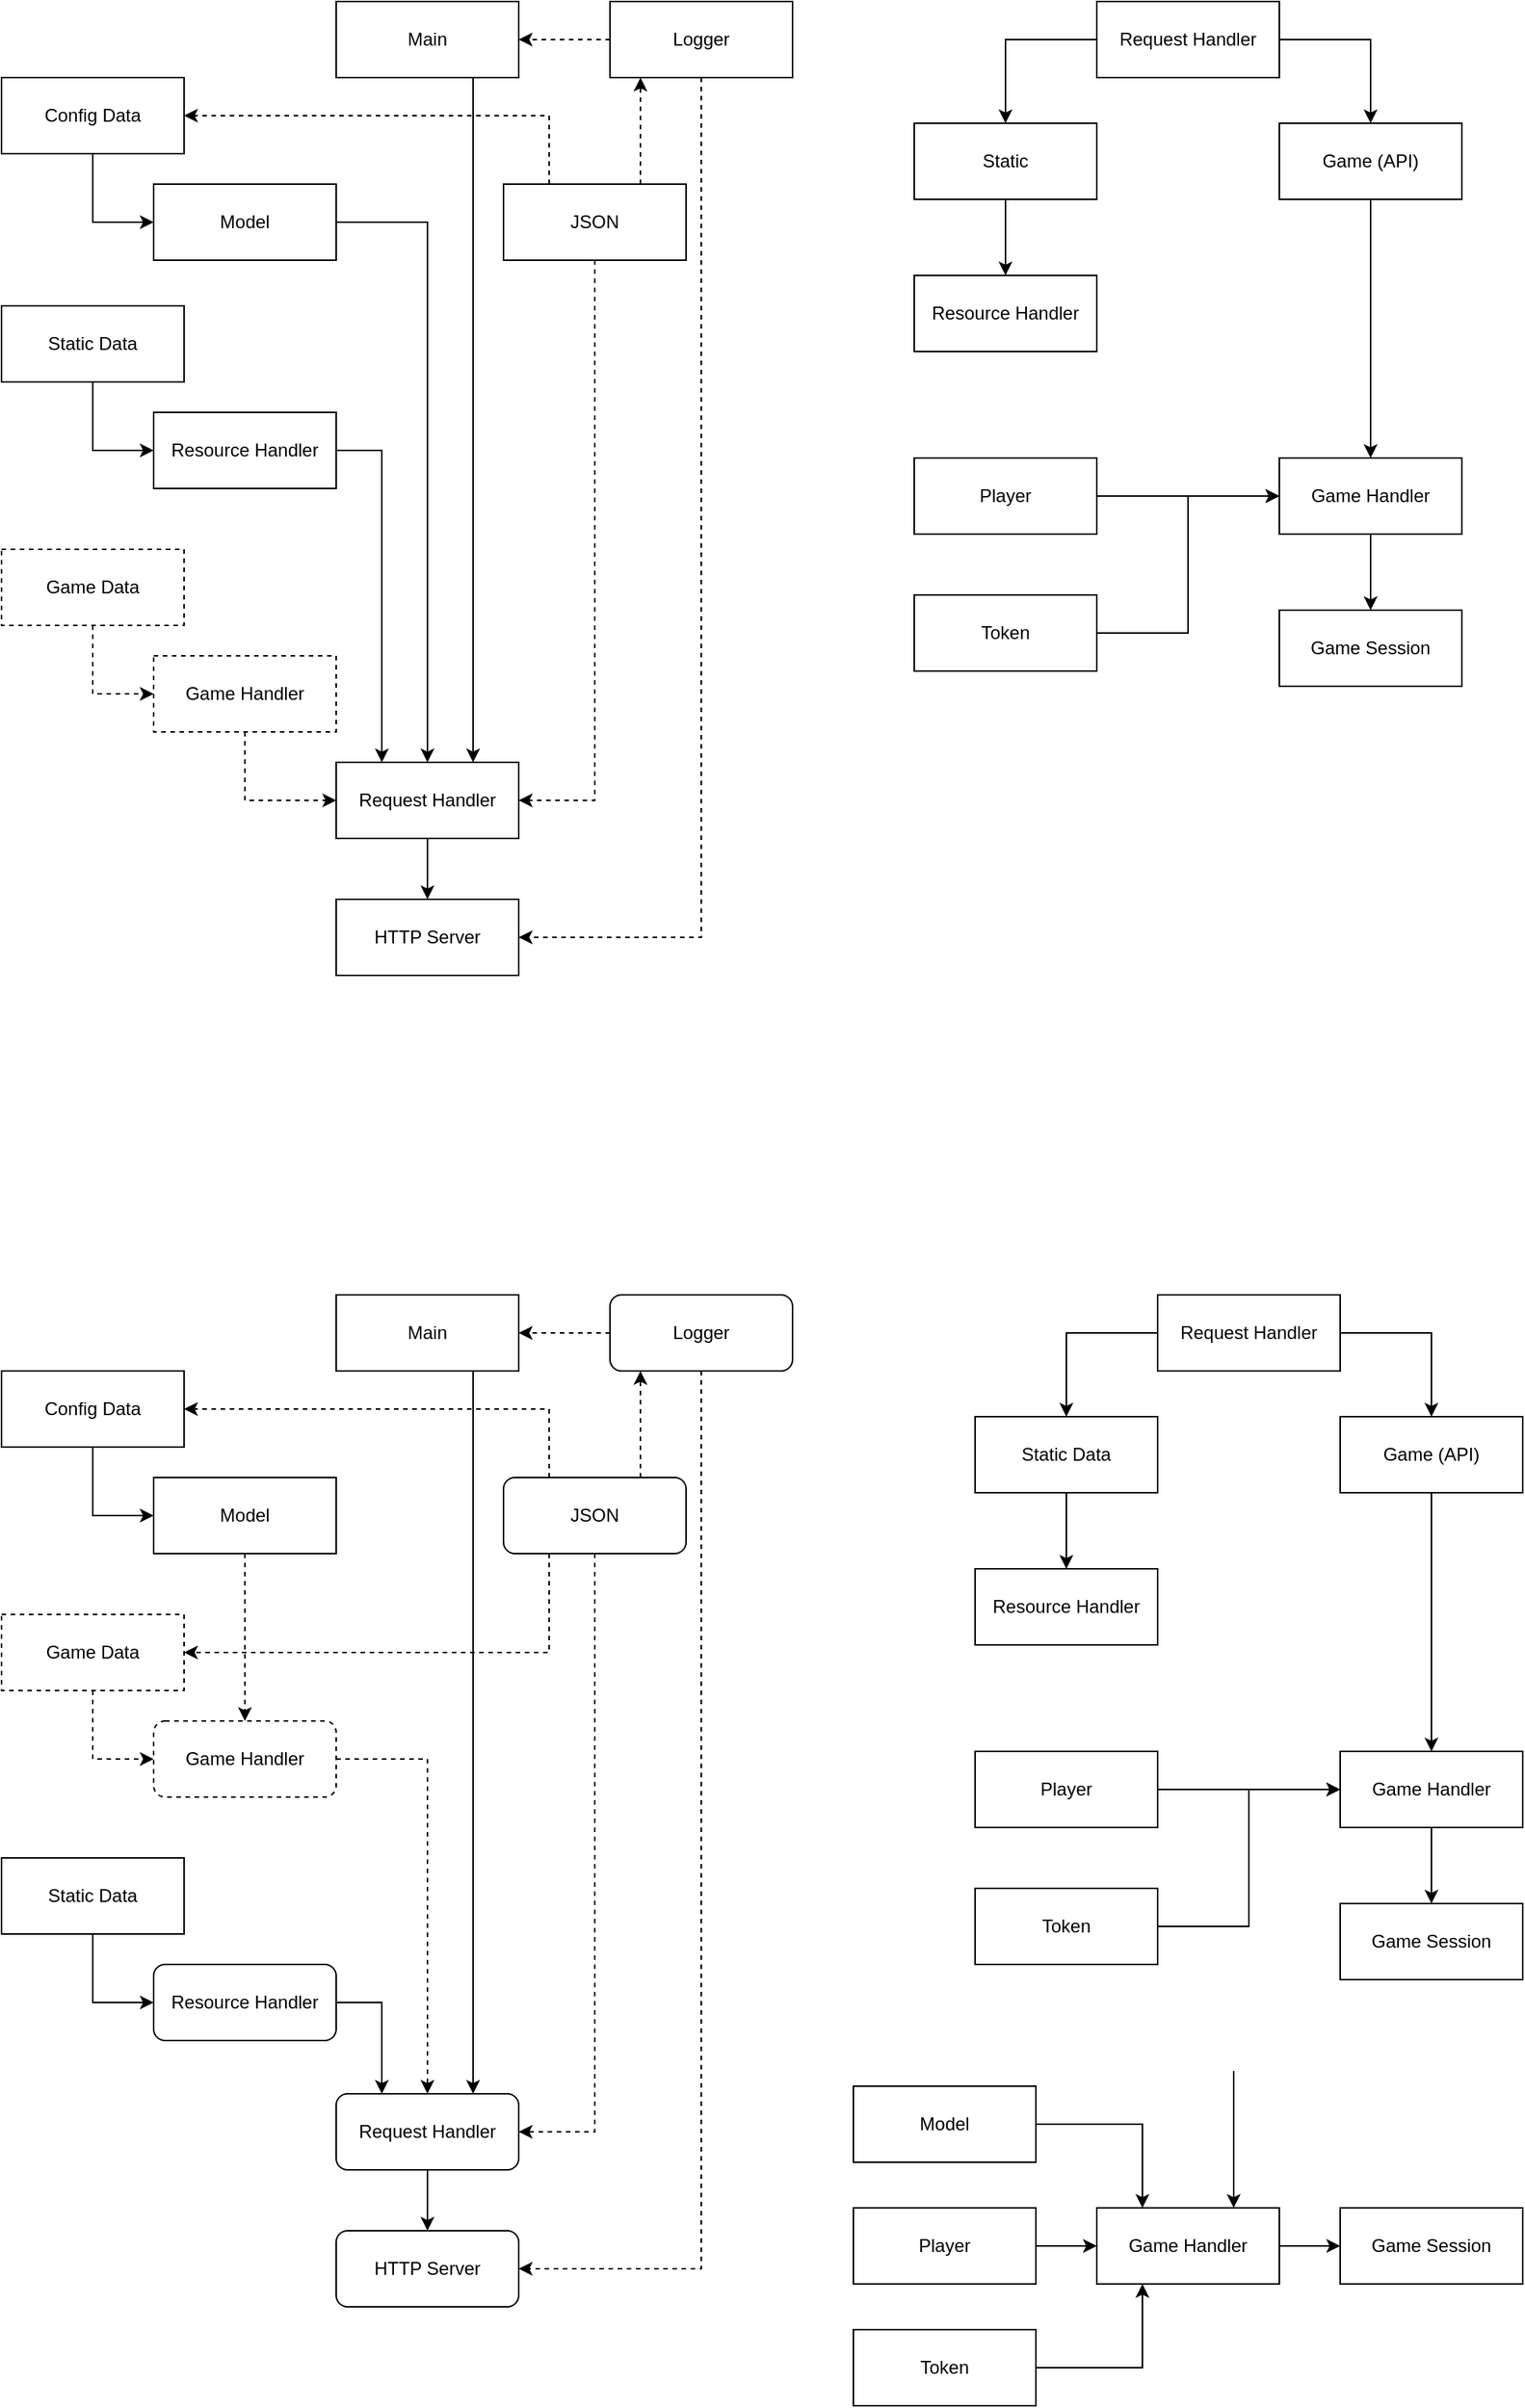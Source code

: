 <mxfile version="21.1.2" type="device">
  <diagram name="Page-1" id="9f46799a-70d6-7492-0946-bef42562c5a5">
    <mxGraphModel dx="1418" dy="838" grid="1" gridSize="10" guides="1" tooltips="1" connect="1" arrows="1" fold="1" page="1" pageScale="1" pageWidth="1100" pageHeight="850" background="none" math="0" shadow="0">
      <root>
        <mxCell id="0" />
        <mxCell id="1" parent="0" />
        <mxCell id="lVNCRaxVY9lHelSRkmK4-3" value="HTTP Server" style="html=1;whiteSpace=wrap;" parent="1" vertex="1">
          <mxGeometry x="260" y="620" width="120" height="50" as="geometry" />
        </mxCell>
        <mxCell id="rbq80GBXNx6Y2CslhjyW-15" style="edgeStyle=orthogonalEdgeStyle;rounded=0;orthogonalLoop=1;jettySize=auto;html=1;exitX=0.5;exitY=1;exitDx=0;exitDy=0;entryX=0;entryY=0.5;entryDx=0;entryDy=0;dashed=1;" edge="1" parent="1" source="lVNCRaxVY9lHelSRkmK4-5" target="rbq80GBXNx6Y2CslhjyW-14">
          <mxGeometry relative="1" as="geometry" />
        </mxCell>
        <mxCell id="lVNCRaxVY9lHelSRkmK4-5" value="Game Data" style="html=1;whiteSpace=wrap;dashed=1;" parent="1" vertex="1">
          <mxGeometry x="40" y="390" width="120" height="50" as="geometry" />
        </mxCell>
        <mxCell id="lVNCRaxVY9lHelSRkmK4-21" style="edgeStyle=orthogonalEdgeStyle;rounded=0;orthogonalLoop=1;jettySize=auto;html=1;exitX=1;exitY=0.5;exitDx=0;exitDy=0;entryX=0.25;entryY=0;entryDx=0;entryDy=0;" parent="1" source="lVNCRaxVY9lHelSRkmK4-6" target="lVNCRaxVY9lHelSRkmK4-7" edge="1">
          <mxGeometry relative="1" as="geometry" />
        </mxCell>
        <mxCell id="lVNCRaxVY9lHelSRkmK4-6" value="Resource Handler" style="html=1;whiteSpace=wrap;" parent="1" vertex="1">
          <mxGeometry x="140" y="300" width="120" height="50" as="geometry" />
        </mxCell>
        <mxCell id="lVNCRaxVY9lHelSRkmK4-25" style="edgeStyle=orthogonalEdgeStyle;rounded=0;orthogonalLoop=1;jettySize=auto;html=1;exitX=0.5;exitY=1;exitDx=0;exitDy=0;entryX=0.5;entryY=0;entryDx=0;entryDy=0;" parent="1" source="lVNCRaxVY9lHelSRkmK4-7" target="lVNCRaxVY9lHelSRkmK4-3" edge="1">
          <mxGeometry relative="1" as="geometry" />
        </mxCell>
        <mxCell id="lVNCRaxVY9lHelSRkmK4-7" value="Request Handler" style="html=1;whiteSpace=wrap;" parent="1" vertex="1">
          <mxGeometry x="260" y="530" width="120" height="50" as="geometry" />
        </mxCell>
        <mxCell id="lVNCRaxVY9lHelSRkmK4-20" style="edgeStyle=orthogonalEdgeStyle;rounded=0;orthogonalLoop=1;jettySize=auto;html=1;exitX=1;exitY=0.5;exitDx=0;exitDy=0;entryX=0.5;entryY=0;entryDx=0;entryDy=0;" parent="1" source="lVNCRaxVY9lHelSRkmK4-8" target="lVNCRaxVY9lHelSRkmK4-7" edge="1">
          <mxGeometry relative="1" as="geometry" />
        </mxCell>
        <mxCell id="lVNCRaxVY9lHelSRkmK4-8" value="Model" style="html=1;whiteSpace=wrap;" parent="1" vertex="1">
          <mxGeometry x="140" y="150" width="120" height="50" as="geometry" />
        </mxCell>
        <mxCell id="lVNCRaxVY9lHelSRkmK4-26" style="edgeStyle=orthogonalEdgeStyle;rounded=0;orthogonalLoop=1;jettySize=auto;html=1;exitX=0.75;exitY=1;exitDx=0;exitDy=0;entryX=0.75;entryY=0;entryDx=0;entryDy=0;" parent="1" source="lVNCRaxVY9lHelSRkmK4-9" target="lVNCRaxVY9lHelSRkmK4-7" edge="1">
          <mxGeometry relative="1" as="geometry" />
        </mxCell>
        <mxCell id="lVNCRaxVY9lHelSRkmK4-9" value="Main" style="html=1;whiteSpace=wrap;" parent="1" vertex="1">
          <mxGeometry x="260" y="30" width="120" height="50" as="geometry" />
        </mxCell>
        <mxCell id="lVNCRaxVY9lHelSRkmK4-17" style="edgeStyle=orthogonalEdgeStyle;rounded=0;orthogonalLoop=1;jettySize=auto;html=1;exitX=0.5;exitY=1;exitDx=0;exitDy=0;entryX=0;entryY=0.5;entryDx=0;entryDy=0;" parent="1" source="lVNCRaxVY9lHelSRkmK4-10" target="lVNCRaxVY9lHelSRkmK4-6" edge="1">
          <mxGeometry relative="1" as="geometry" />
        </mxCell>
        <mxCell id="lVNCRaxVY9lHelSRkmK4-10" value="Static Data" style="html=1;whiteSpace=wrap;" parent="1" vertex="1">
          <mxGeometry x="40" y="230" width="120" height="50" as="geometry" />
        </mxCell>
        <mxCell id="lVNCRaxVY9lHelSRkmK4-18" style="edgeStyle=orthogonalEdgeStyle;rounded=0;orthogonalLoop=1;jettySize=auto;html=1;exitX=0.5;exitY=1;exitDx=0;exitDy=0;entryX=0;entryY=0.5;entryDx=0;entryDy=0;" parent="1" source="lVNCRaxVY9lHelSRkmK4-13" target="lVNCRaxVY9lHelSRkmK4-8" edge="1">
          <mxGeometry relative="1" as="geometry" />
        </mxCell>
        <mxCell id="lVNCRaxVY9lHelSRkmK4-13" value="Config Data" style="html=1;whiteSpace=wrap;" parent="1" vertex="1">
          <mxGeometry x="40" y="80" width="120" height="50" as="geometry" />
        </mxCell>
        <mxCell id="lVNCRaxVY9lHelSRkmK4-32" style="edgeStyle=orthogonalEdgeStyle;rounded=0;orthogonalLoop=1;jettySize=auto;html=1;exitX=0;exitY=0.5;exitDx=0;exitDy=0;entryX=1;entryY=0.5;entryDx=0;entryDy=0;dashed=1;" parent="1" source="lVNCRaxVY9lHelSRkmK4-27" target="lVNCRaxVY9lHelSRkmK4-9" edge="1">
          <mxGeometry relative="1" as="geometry" />
        </mxCell>
        <mxCell id="lVNCRaxVY9lHelSRkmK4-33" style="edgeStyle=orthogonalEdgeStyle;rounded=0;orthogonalLoop=1;jettySize=auto;html=1;exitX=0.5;exitY=1;exitDx=0;exitDy=0;entryX=1;entryY=0.5;entryDx=0;entryDy=0;dashed=1;" parent="1" source="lVNCRaxVY9lHelSRkmK4-27" target="lVNCRaxVY9lHelSRkmK4-3" edge="1">
          <mxGeometry relative="1" as="geometry" />
        </mxCell>
        <mxCell id="lVNCRaxVY9lHelSRkmK4-27" value="Logger" style="html=1;whiteSpace=wrap;" parent="1" vertex="1">
          <mxGeometry x="440" y="30" width="120" height="50" as="geometry" />
        </mxCell>
        <mxCell id="lVNCRaxVY9lHelSRkmK4-34" style="edgeStyle=orthogonalEdgeStyle;rounded=0;orthogonalLoop=1;jettySize=auto;html=1;exitX=0.75;exitY=0;exitDx=0;exitDy=0;entryX=0.167;entryY=1;entryDx=0;entryDy=0;entryPerimeter=0;dashed=1;" parent="1" source="lVNCRaxVY9lHelSRkmK4-31" target="lVNCRaxVY9lHelSRkmK4-27" edge="1">
          <mxGeometry relative="1" as="geometry" />
        </mxCell>
        <mxCell id="lVNCRaxVY9lHelSRkmK4-35" style="edgeStyle=orthogonalEdgeStyle;rounded=0;orthogonalLoop=1;jettySize=auto;html=1;exitX=0.25;exitY=0;exitDx=0;exitDy=0;entryX=1;entryY=0.5;entryDx=0;entryDy=0;dashed=1;" parent="1" source="lVNCRaxVY9lHelSRkmK4-31" target="lVNCRaxVY9lHelSRkmK4-13" edge="1">
          <mxGeometry relative="1" as="geometry" />
        </mxCell>
        <mxCell id="lVNCRaxVY9lHelSRkmK4-36" style="edgeStyle=orthogonalEdgeStyle;rounded=0;orthogonalLoop=1;jettySize=auto;html=1;exitX=0.5;exitY=1;exitDx=0;exitDy=0;entryX=1;entryY=0.5;entryDx=0;entryDy=0;dashed=1;" parent="1" source="lVNCRaxVY9lHelSRkmK4-31" target="lVNCRaxVY9lHelSRkmK4-7" edge="1">
          <mxGeometry relative="1" as="geometry" />
        </mxCell>
        <mxCell id="lVNCRaxVY9lHelSRkmK4-31" value="JSON" style="html=1;whiteSpace=wrap;" parent="1" vertex="1">
          <mxGeometry x="370" y="150" width="120" height="50" as="geometry" />
        </mxCell>
        <mxCell id="lVNCRaxVY9lHelSRkmK4-40" style="edgeStyle=orthogonalEdgeStyle;rounded=0;orthogonalLoop=1;jettySize=auto;html=1;exitX=0;exitY=0.5;exitDx=0;exitDy=0;entryX=0.5;entryY=0;entryDx=0;entryDy=0;" parent="1" source="lVNCRaxVY9lHelSRkmK4-37" target="lVNCRaxVY9lHelSRkmK4-39" edge="1">
          <mxGeometry relative="1" as="geometry" />
        </mxCell>
        <mxCell id="lVNCRaxVY9lHelSRkmK4-41" style="edgeStyle=orthogonalEdgeStyle;rounded=0;orthogonalLoop=1;jettySize=auto;html=1;exitX=1;exitY=0.5;exitDx=0;exitDy=0;entryX=0.5;entryY=0;entryDx=0;entryDy=0;" parent="1" source="lVNCRaxVY9lHelSRkmK4-37" target="lVNCRaxVY9lHelSRkmK4-38" edge="1">
          <mxGeometry relative="1" as="geometry" />
        </mxCell>
        <mxCell id="lVNCRaxVY9lHelSRkmK4-37" value="Request Handler" style="html=1;whiteSpace=wrap;" parent="1" vertex="1">
          <mxGeometry x="760" y="30" width="120" height="50" as="geometry" />
        </mxCell>
        <mxCell id="rbq80GBXNx6Y2CslhjyW-10" style="edgeStyle=orthogonalEdgeStyle;rounded=0;orthogonalLoop=1;jettySize=auto;html=1;exitX=0.5;exitY=1;exitDx=0;exitDy=0;entryX=0.5;entryY=0;entryDx=0;entryDy=0;" edge="1" parent="1" source="lVNCRaxVY9lHelSRkmK4-38" target="rbq80GBXNx6Y2CslhjyW-2">
          <mxGeometry relative="1" as="geometry" />
        </mxCell>
        <mxCell id="lVNCRaxVY9lHelSRkmK4-38" value="Game (API)" style="html=1;whiteSpace=wrap;" parent="1" vertex="1">
          <mxGeometry x="880" y="110" width="120" height="50" as="geometry" />
        </mxCell>
        <mxCell id="rbq80GBXNx6Y2CslhjyW-13" style="edgeStyle=orthogonalEdgeStyle;rounded=0;orthogonalLoop=1;jettySize=auto;html=1;exitX=0.5;exitY=1;exitDx=0;exitDy=0;entryX=0.5;entryY=0;entryDx=0;entryDy=0;" edge="1" parent="1" source="lVNCRaxVY9lHelSRkmK4-39" target="rbq80GBXNx6Y2CslhjyW-12">
          <mxGeometry relative="1" as="geometry" />
        </mxCell>
        <mxCell id="lVNCRaxVY9lHelSRkmK4-39" value="Static" style="html=1;whiteSpace=wrap;" parent="1" vertex="1">
          <mxGeometry x="640" y="110" width="120" height="50" as="geometry" />
        </mxCell>
        <mxCell id="rbq80GBXNx6Y2CslhjyW-1" value="Game Session" style="html=1;whiteSpace=wrap;" vertex="1" parent="1">
          <mxGeometry x="880" y="430" width="120" height="50" as="geometry" />
        </mxCell>
        <mxCell id="rbq80GBXNx6Y2CslhjyW-11" style="edgeStyle=orthogonalEdgeStyle;rounded=0;orthogonalLoop=1;jettySize=auto;html=1;exitX=0.5;exitY=1;exitDx=0;exitDy=0;entryX=0.5;entryY=0;entryDx=0;entryDy=0;" edge="1" parent="1" source="rbq80GBXNx6Y2CslhjyW-2" target="rbq80GBXNx6Y2CslhjyW-1">
          <mxGeometry relative="1" as="geometry" />
        </mxCell>
        <mxCell id="rbq80GBXNx6Y2CslhjyW-2" value="Game Handler" style="html=1;whiteSpace=wrap;" vertex="1" parent="1">
          <mxGeometry x="880" y="330" width="120" height="50" as="geometry" />
        </mxCell>
        <mxCell id="rbq80GBXNx6Y2CslhjyW-7" style="edgeStyle=orthogonalEdgeStyle;rounded=0;orthogonalLoop=1;jettySize=auto;html=1;exitX=1;exitY=0.5;exitDx=0;exitDy=0;entryX=0;entryY=0.5;entryDx=0;entryDy=0;" edge="1" parent="1" source="rbq80GBXNx6Y2CslhjyW-3" target="rbq80GBXNx6Y2CslhjyW-2">
          <mxGeometry relative="1" as="geometry" />
        </mxCell>
        <mxCell id="rbq80GBXNx6Y2CslhjyW-3" value="Player" style="html=1;whiteSpace=wrap;" vertex="1" parent="1">
          <mxGeometry x="640" y="330" width="120" height="50" as="geometry" />
        </mxCell>
        <mxCell id="rbq80GBXNx6Y2CslhjyW-9" style="edgeStyle=orthogonalEdgeStyle;rounded=0;orthogonalLoop=1;jettySize=auto;html=1;exitX=1;exitY=0.5;exitDx=0;exitDy=0;entryX=0;entryY=0.5;entryDx=0;entryDy=0;" edge="1" parent="1" source="rbq80GBXNx6Y2CslhjyW-4" target="rbq80GBXNx6Y2CslhjyW-2">
          <mxGeometry relative="1" as="geometry" />
        </mxCell>
        <mxCell id="rbq80GBXNx6Y2CslhjyW-4" value="Token" style="html=1;whiteSpace=wrap;" vertex="1" parent="1">
          <mxGeometry x="640" y="420" width="120" height="50" as="geometry" />
        </mxCell>
        <mxCell id="rbq80GBXNx6Y2CslhjyW-12" value="Resource Handler" style="html=1;whiteSpace=wrap;" vertex="1" parent="1">
          <mxGeometry x="640" y="210" width="120" height="50" as="geometry" />
        </mxCell>
        <mxCell id="rbq80GBXNx6Y2CslhjyW-16" style="edgeStyle=orthogonalEdgeStyle;rounded=0;orthogonalLoop=1;jettySize=auto;html=1;exitX=0.5;exitY=1;exitDx=0;exitDy=0;entryX=0;entryY=0.5;entryDx=0;entryDy=0;dashed=1;" edge="1" parent="1" source="rbq80GBXNx6Y2CslhjyW-14" target="lVNCRaxVY9lHelSRkmK4-7">
          <mxGeometry relative="1" as="geometry" />
        </mxCell>
        <mxCell id="rbq80GBXNx6Y2CslhjyW-14" value="Game Handler" style="html=1;whiteSpace=wrap;dashed=1;" vertex="1" parent="1">
          <mxGeometry x="140" y="460" width="120" height="50" as="geometry" />
        </mxCell>
        <mxCell id="rbq80GBXNx6Y2CslhjyW-17" value="HTTP Server" style="html=1;whiteSpace=wrap;rounded=1;" vertex="1" parent="1">
          <mxGeometry x="260" y="1495" width="120" height="50" as="geometry" />
        </mxCell>
        <mxCell id="rbq80GBXNx6Y2CslhjyW-41" style="edgeStyle=orthogonalEdgeStyle;rounded=0;orthogonalLoop=1;jettySize=auto;html=1;exitX=0.5;exitY=1;exitDx=0;exitDy=0;entryX=0;entryY=0.5;entryDx=0;entryDy=0;dashed=1;" edge="1" parent="1" source="rbq80GBXNx6Y2CslhjyW-19" target="rbq80GBXNx6Y2CslhjyW-40">
          <mxGeometry relative="1" as="geometry" />
        </mxCell>
        <mxCell id="rbq80GBXNx6Y2CslhjyW-19" value="Game Data" style="html=1;whiteSpace=wrap;dashed=1;" vertex="1" parent="1">
          <mxGeometry x="40" y="1090" width="120" height="50" as="geometry" />
        </mxCell>
        <mxCell id="rbq80GBXNx6Y2CslhjyW-20" style="edgeStyle=orthogonalEdgeStyle;rounded=0;orthogonalLoop=1;jettySize=auto;html=1;exitX=1;exitY=0.5;exitDx=0;exitDy=0;entryX=0.25;entryY=0;entryDx=0;entryDy=0;" edge="1" parent="1" source="rbq80GBXNx6Y2CslhjyW-21" target="rbq80GBXNx6Y2CslhjyW-23">
          <mxGeometry relative="1" as="geometry" />
        </mxCell>
        <mxCell id="rbq80GBXNx6Y2CslhjyW-21" value="Resource Handler" style="html=1;whiteSpace=wrap;rounded=1;" vertex="1" parent="1">
          <mxGeometry x="140" y="1320" width="120" height="50" as="geometry" />
        </mxCell>
        <mxCell id="rbq80GBXNx6Y2CslhjyW-22" style="edgeStyle=orthogonalEdgeStyle;rounded=0;orthogonalLoop=1;jettySize=auto;html=1;exitX=0.5;exitY=1;exitDx=0;exitDy=0;entryX=0.5;entryY=0;entryDx=0;entryDy=0;" edge="1" parent="1" source="rbq80GBXNx6Y2CslhjyW-23" target="rbq80GBXNx6Y2CslhjyW-17">
          <mxGeometry relative="1" as="geometry" />
        </mxCell>
        <mxCell id="rbq80GBXNx6Y2CslhjyW-23" value="Request Handler" style="html=1;whiteSpace=wrap;rounded=1;" vertex="1" parent="1">
          <mxGeometry x="260" y="1405" width="120" height="50" as="geometry" />
        </mxCell>
        <mxCell id="rbq80GBXNx6Y2CslhjyW-42" style="edgeStyle=orthogonalEdgeStyle;rounded=0;orthogonalLoop=1;jettySize=auto;html=1;exitX=0.5;exitY=1;exitDx=0;exitDy=0;entryX=0.5;entryY=0;entryDx=0;entryDy=0;dashed=1;" edge="1" parent="1" source="rbq80GBXNx6Y2CslhjyW-25" target="rbq80GBXNx6Y2CslhjyW-40">
          <mxGeometry relative="1" as="geometry" />
        </mxCell>
        <mxCell id="rbq80GBXNx6Y2CslhjyW-25" value="Model" style="html=1;whiteSpace=wrap;" vertex="1" parent="1">
          <mxGeometry x="140" y="1000" width="120" height="50" as="geometry" />
        </mxCell>
        <mxCell id="rbq80GBXNx6Y2CslhjyW-26" style="edgeStyle=orthogonalEdgeStyle;rounded=0;orthogonalLoop=1;jettySize=auto;html=1;exitX=0.75;exitY=1;exitDx=0;exitDy=0;entryX=0.75;entryY=0;entryDx=0;entryDy=0;" edge="1" parent="1" source="rbq80GBXNx6Y2CslhjyW-27" target="rbq80GBXNx6Y2CslhjyW-23">
          <mxGeometry relative="1" as="geometry" />
        </mxCell>
        <mxCell id="rbq80GBXNx6Y2CslhjyW-27" value="Main" style="html=1;whiteSpace=wrap;" vertex="1" parent="1">
          <mxGeometry x="260" y="880" width="120" height="50" as="geometry" />
        </mxCell>
        <mxCell id="rbq80GBXNx6Y2CslhjyW-28" style="edgeStyle=orthogonalEdgeStyle;rounded=0;orthogonalLoop=1;jettySize=auto;html=1;exitX=0.5;exitY=1;exitDx=0;exitDy=0;entryX=0;entryY=0.5;entryDx=0;entryDy=0;" edge="1" parent="1" source="rbq80GBXNx6Y2CslhjyW-29" target="rbq80GBXNx6Y2CslhjyW-21">
          <mxGeometry relative="1" as="geometry" />
        </mxCell>
        <mxCell id="rbq80GBXNx6Y2CslhjyW-29" value="Static Data" style="html=1;whiteSpace=wrap;" vertex="1" parent="1">
          <mxGeometry x="40" y="1250" width="120" height="50" as="geometry" />
        </mxCell>
        <mxCell id="rbq80GBXNx6Y2CslhjyW-30" style="edgeStyle=orthogonalEdgeStyle;rounded=0;orthogonalLoop=1;jettySize=auto;html=1;exitX=0.5;exitY=1;exitDx=0;exitDy=0;entryX=0;entryY=0.5;entryDx=0;entryDy=0;" edge="1" parent="1" source="rbq80GBXNx6Y2CslhjyW-31" target="rbq80GBXNx6Y2CslhjyW-25">
          <mxGeometry relative="1" as="geometry" />
        </mxCell>
        <mxCell id="rbq80GBXNx6Y2CslhjyW-31" value="Config Data" style="html=1;whiteSpace=wrap;" vertex="1" parent="1">
          <mxGeometry x="40" y="930" width="120" height="50" as="geometry" />
        </mxCell>
        <mxCell id="rbq80GBXNx6Y2CslhjyW-32" style="edgeStyle=orthogonalEdgeStyle;rounded=0;orthogonalLoop=1;jettySize=auto;html=1;exitX=0;exitY=0.5;exitDx=0;exitDy=0;entryX=1;entryY=0.5;entryDx=0;entryDy=0;dashed=1;" edge="1" parent="1" source="rbq80GBXNx6Y2CslhjyW-34" target="rbq80GBXNx6Y2CslhjyW-27">
          <mxGeometry relative="1" as="geometry" />
        </mxCell>
        <mxCell id="rbq80GBXNx6Y2CslhjyW-33" style="edgeStyle=orthogonalEdgeStyle;rounded=0;orthogonalLoop=1;jettySize=auto;html=1;exitX=0.5;exitY=1;exitDx=0;exitDy=0;entryX=1;entryY=0.5;entryDx=0;entryDy=0;dashed=1;" edge="1" parent="1" source="rbq80GBXNx6Y2CslhjyW-34" target="rbq80GBXNx6Y2CslhjyW-17">
          <mxGeometry relative="1" as="geometry" />
        </mxCell>
        <mxCell id="rbq80GBXNx6Y2CslhjyW-34" value="Logger" style="html=1;whiteSpace=wrap;rounded=1;shadow=0;" vertex="1" parent="1">
          <mxGeometry x="440" y="880" width="120" height="50" as="geometry" />
        </mxCell>
        <mxCell id="rbq80GBXNx6Y2CslhjyW-35" style="edgeStyle=orthogonalEdgeStyle;rounded=0;orthogonalLoop=1;jettySize=auto;html=1;exitX=0.75;exitY=0;exitDx=0;exitDy=0;entryX=0.167;entryY=1;entryDx=0;entryDy=0;entryPerimeter=0;dashed=1;" edge="1" parent="1" source="rbq80GBXNx6Y2CslhjyW-38" target="rbq80GBXNx6Y2CslhjyW-34">
          <mxGeometry relative="1" as="geometry" />
        </mxCell>
        <mxCell id="rbq80GBXNx6Y2CslhjyW-36" style="edgeStyle=orthogonalEdgeStyle;rounded=0;orthogonalLoop=1;jettySize=auto;html=1;exitX=0.25;exitY=0;exitDx=0;exitDy=0;entryX=1;entryY=0.5;entryDx=0;entryDy=0;dashed=1;" edge="1" parent="1" source="rbq80GBXNx6Y2CslhjyW-38" target="rbq80GBXNx6Y2CslhjyW-31">
          <mxGeometry relative="1" as="geometry" />
        </mxCell>
        <mxCell id="rbq80GBXNx6Y2CslhjyW-37" style="edgeStyle=orthogonalEdgeStyle;rounded=0;orthogonalLoop=1;jettySize=auto;html=1;exitX=0.5;exitY=1;exitDx=0;exitDy=0;entryX=1;entryY=0.5;entryDx=0;entryDy=0;dashed=1;" edge="1" parent="1" source="rbq80GBXNx6Y2CslhjyW-38" target="rbq80GBXNx6Y2CslhjyW-23">
          <mxGeometry relative="1" as="geometry" />
        </mxCell>
        <mxCell id="rbq80GBXNx6Y2CslhjyW-44" style="edgeStyle=orthogonalEdgeStyle;rounded=0;orthogonalLoop=1;jettySize=auto;html=1;exitX=0.25;exitY=1;exitDx=0;exitDy=0;entryX=1;entryY=0.5;entryDx=0;entryDy=0;dashed=1;" edge="1" parent="1" source="rbq80GBXNx6Y2CslhjyW-38" target="rbq80GBXNx6Y2CslhjyW-19">
          <mxGeometry relative="1" as="geometry" />
        </mxCell>
        <mxCell id="rbq80GBXNx6Y2CslhjyW-38" value="JSON" style="html=1;whiteSpace=wrap;rounded=1;glass=0;" vertex="1" parent="1">
          <mxGeometry x="370" y="1000" width="120" height="50" as="geometry" />
        </mxCell>
        <mxCell id="rbq80GBXNx6Y2CslhjyW-43" style="edgeStyle=orthogonalEdgeStyle;rounded=0;orthogonalLoop=1;jettySize=auto;html=1;exitX=1;exitY=0.5;exitDx=0;exitDy=0;entryX=0.5;entryY=0;entryDx=0;entryDy=0;dashed=1;" edge="1" parent="1" source="rbq80GBXNx6Y2CslhjyW-40" target="rbq80GBXNx6Y2CslhjyW-23">
          <mxGeometry relative="1" as="geometry" />
        </mxCell>
        <mxCell id="rbq80GBXNx6Y2CslhjyW-40" value="Game Handler" style="html=1;whiteSpace=wrap;dashed=1;rounded=1;" vertex="1" parent="1">
          <mxGeometry x="140" y="1160" width="120" height="50" as="geometry" />
        </mxCell>
        <mxCell id="rbq80GBXNx6Y2CslhjyW-56" style="edgeStyle=orthogonalEdgeStyle;rounded=0;orthogonalLoop=1;jettySize=auto;html=1;exitX=0;exitY=0.5;exitDx=0;exitDy=0;entryX=0.5;entryY=0;entryDx=0;entryDy=0;" edge="1" parent="1" source="rbq80GBXNx6Y2CslhjyW-58" target="rbq80GBXNx6Y2CslhjyW-62">
          <mxGeometry relative="1" as="geometry" />
        </mxCell>
        <mxCell id="rbq80GBXNx6Y2CslhjyW-57" style="edgeStyle=orthogonalEdgeStyle;rounded=0;orthogonalLoop=1;jettySize=auto;html=1;exitX=1;exitY=0.5;exitDx=0;exitDy=0;entryX=0.5;entryY=0;entryDx=0;entryDy=0;" edge="1" parent="1" source="rbq80GBXNx6Y2CslhjyW-58" target="rbq80GBXNx6Y2CslhjyW-60">
          <mxGeometry relative="1" as="geometry" />
        </mxCell>
        <mxCell id="rbq80GBXNx6Y2CslhjyW-58" value="Request Handler" style="html=1;whiteSpace=wrap;" vertex="1" parent="1">
          <mxGeometry x="800" y="880" width="120" height="50" as="geometry" />
        </mxCell>
        <mxCell id="rbq80GBXNx6Y2CslhjyW-59" style="edgeStyle=orthogonalEdgeStyle;rounded=0;orthogonalLoop=1;jettySize=auto;html=1;exitX=0.5;exitY=1;exitDx=0;exitDy=0;entryX=0.5;entryY=0;entryDx=0;entryDy=0;" edge="1" parent="1" source="rbq80GBXNx6Y2CslhjyW-60" target="rbq80GBXNx6Y2CslhjyW-65">
          <mxGeometry relative="1" as="geometry" />
        </mxCell>
        <mxCell id="rbq80GBXNx6Y2CslhjyW-60" value="Game (API)" style="html=1;whiteSpace=wrap;" vertex="1" parent="1">
          <mxGeometry x="920" y="960" width="120" height="50" as="geometry" />
        </mxCell>
        <mxCell id="rbq80GBXNx6Y2CslhjyW-61" style="edgeStyle=orthogonalEdgeStyle;rounded=0;orthogonalLoop=1;jettySize=auto;html=1;exitX=0.5;exitY=1;exitDx=0;exitDy=0;entryX=0.5;entryY=0;entryDx=0;entryDy=0;" edge="1" parent="1" source="rbq80GBXNx6Y2CslhjyW-62" target="rbq80GBXNx6Y2CslhjyW-70">
          <mxGeometry relative="1" as="geometry" />
        </mxCell>
        <mxCell id="rbq80GBXNx6Y2CslhjyW-62" value="Static Data" style="html=1;whiteSpace=wrap;" vertex="1" parent="1">
          <mxGeometry x="680" y="960" width="120" height="50" as="geometry" />
        </mxCell>
        <mxCell id="rbq80GBXNx6Y2CslhjyW-63" value="Game Session" style="html=1;whiteSpace=wrap;" vertex="1" parent="1">
          <mxGeometry x="920" y="1280" width="120" height="50" as="geometry" />
        </mxCell>
        <mxCell id="rbq80GBXNx6Y2CslhjyW-64" style="edgeStyle=orthogonalEdgeStyle;rounded=0;orthogonalLoop=1;jettySize=auto;html=1;exitX=0.5;exitY=1;exitDx=0;exitDy=0;entryX=0.5;entryY=0;entryDx=0;entryDy=0;" edge="1" parent="1" source="rbq80GBXNx6Y2CslhjyW-65" target="rbq80GBXNx6Y2CslhjyW-63">
          <mxGeometry relative="1" as="geometry" />
        </mxCell>
        <mxCell id="rbq80GBXNx6Y2CslhjyW-65" value="Game Handler" style="html=1;whiteSpace=wrap;" vertex="1" parent="1">
          <mxGeometry x="920" y="1180" width="120" height="50" as="geometry" />
        </mxCell>
        <mxCell id="rbq80GBXNx6Y2CslhjyW-66" style="edgeStyle=orthogonalEdgeStyle;rounded=0;orthogonalLoop=1;jettySize=auto;html=1;exitX=1;exitY=0.5;exitDx=0;exitDy=0;entryX=0;entryY=0.5;entryDx=0;entryDy=0;" edge="1" parent="1" source="rbq80GBXNx6Y2CslhjyW-67" target="rbq80GBXNx6Y2CslhjyW-65">
          <mxGeometry relative="1" as="geometry" />
        </mxCell>
        <mxCell id="rbq80GBXNx6Y2CslhjyW-67" value="Player" style="html=1;whiteSpace=wrap;" vertex="1" parent="1">
          <mxGeometry x="680" y="1180" width="120" height="50" as="geometry" />
        </mxCell>
        <mxCell id="rbq80GBXNx6Y2CslhjyW-68" style="edgeStyle=orthogonalEdgeStyle;rounded=0;orthogonalLoop=1;jettySize=auto;html=1;exitX=1;exitY=0.5;exitDx=0;exitDy=0;entryX=0;entryY=0.5;entryDx=0;entryDy=0;" edge="1" parent="1" source="rbq80GBXNx6Y2CslhjyW-69" target="rbq80GBXNx6Y2CslhjyW-65">
          <mxGeometry relative="1" as="geometry" />
        </mxCell>
        <mxCell id="rbq80GBXNx6Y2CslhjyW-69" value="Token" style="html=1;whiteSpace=wrap;" vertex="1" parent="1">
          <mxGeometry x="680" y="1270" width="120" height="50" as="geometry" />
        </mxCell>
        <mxCell id="rbq80GBXNx6Y2CslhjyW-70" value="Resource Handler" style="html=1;whiteSpace=wrap;" vertex="1" parent="1">
          <mxGeometry x="680" y="1060" width="120" height="50" as="geometry" />
        </mxCell>
        <mxCell id="rbq80GBXNx6Y2CslhjyW-79" style="edgeStyle=orthogonalEdgeStyle;rounded=0;orthogonalLoop=1;jettySize=auto;html=1;exitX=1;exitY=0.5;exitDx=0;exitDy=0;entryX=0;entryY=0.5;entryDx=0;entryDy=0;" edge="1" parent="1" source="rbq80GBXNx6Y2CslhjyW-71" target="rbq80GBXNx6Y2CslhjyW-75">
          <mxGeometry relative="1" as="geometry" />
        </mxCell>
        <mxCell id="rbq80GBXNx6Y2CslhjyW-71" value="Game Handler" style="html=1;whiteSpace=wrap;" vertex="1" parent="1">
          <mxGeometry x="760" y="1480" width="120" height="50" as="geometry" />
        </mxCell>
        <mxCell id="rbq80GBXNx6Y2CslhjyW-77" style="edgeStyle=orthogonalEdgeStyle;rounded=0;orthogonalLoop=1;jettySize=auto;html=1;exitX=1;exitY=0.5;exitDx=0;exitDy=0;entryX=0;entryY=0.5;entryDx=0;entryDy=0;" edge="1" parent="1" source="rbq80GBXNx6Y2CslhjyW-72" target="rbq80GBXNx6Y2CslhjyW-71">
          <mxGeometry relative="1" as="geometry" />
        </mxCell>
        <mxCell id="rbq80GBXNx6Y2CslhjyW-72" value="Player" style="html=1;whiteSpace=wrap;" vertex="1" parent="1">
          <mxGeometry x="600" y="1480" width="120" height="50" as="geometry" />
        </mxCell>
        <mxCell id="rbq80GBXNx6Y2CslhjyW-78" style="edgeStyle=orthogonalEdgeStyle;rounded=0;orthogonalLoop=1;jettySize=auto;html=1;exitX=1;exitY=0.5;exitDx=0;exitDy=0;entryX=0.25;entryY=1;entryDx=0;entryDy=0;" edge="1" parent="1" source="rbq80GBXNx6Y2CslhjyW-73" target="rbq80GBXNx6Y2CslhjyW-71">
          <mxGeometry relative="1" as="geometry" />
        </mxCell>
        <mxCell id="rbq80GBXNx6Y2CslhjyW-73" value="Token" style="html=1;whiteSpace=wrap;" vertex="1" parent="1">
          <mxGeometry x="600" y="1560" width="120" height="50" as="geometry" />
        </mxCell>
        <mxCell id="rbq80GBXNx6Y2CslhjyW-76" style="edgeStyle=orthogonalEdgeStyle;rounded=0;orthogonalLoop=1;jettySize=auto;html=1;exitX=1;exitY=0.5;exitDx=0;exitDy=0;entryX=0.25;entryY=0;entryDx=0;entryDy=0;" edge="1" parent="1" source="rbq80GBXNx6Y2CslhjyW-74" target="rbq80GBXNx6Y2CslhjyW-71">
          <mxGeometry relative="1" as="geometry" />
        </mxCell>
        <mxCell id="rbq80GBXNx6Y2CslhjyW-80" style="edgeStyle=orthogonalEdgeStyle;rounded=0;orthogonalLoop=1;jettySize=auto;html=1;entryX=0.75;entryY=0;entryDx=0;entryDy=0;" edge="1" parent="1" target="rbq80GBXNx6Y2CslhjyW-71">
          <mxGeometry relative="1" as="geometry">
            <mxPoint x="850" y="1390" as="sourcePoint" />
            <Array as="points">
              <mxPoint x="850" y="1390" />
              <mxPoint x="850" y="1390" />
            </Array>
          </mxGeometry>
        </mxCell>
        <mxCell id="rbq80GBXNx6Y2CslhjyW-74" value="Model" style="html=1;whiteSpace=wrap;" vertex="1" parent="1">
          <mxGeometry x="600" y="1400" width="120" height="50" as="geometry" />
        </mxCell>
        <mxCell id="rbq80GBXNx6Y2CslhjyW-75" value="Game Session" style="html=1;whiteSpace=wrap;" vertex="1" parent="1">
          <mxGeometry x="920" y="1480" width="120" height="50" as="geometry" />
        </mxCell>
      </root>
    </mxGraphModel>
  </diagram>
</mxfile>

